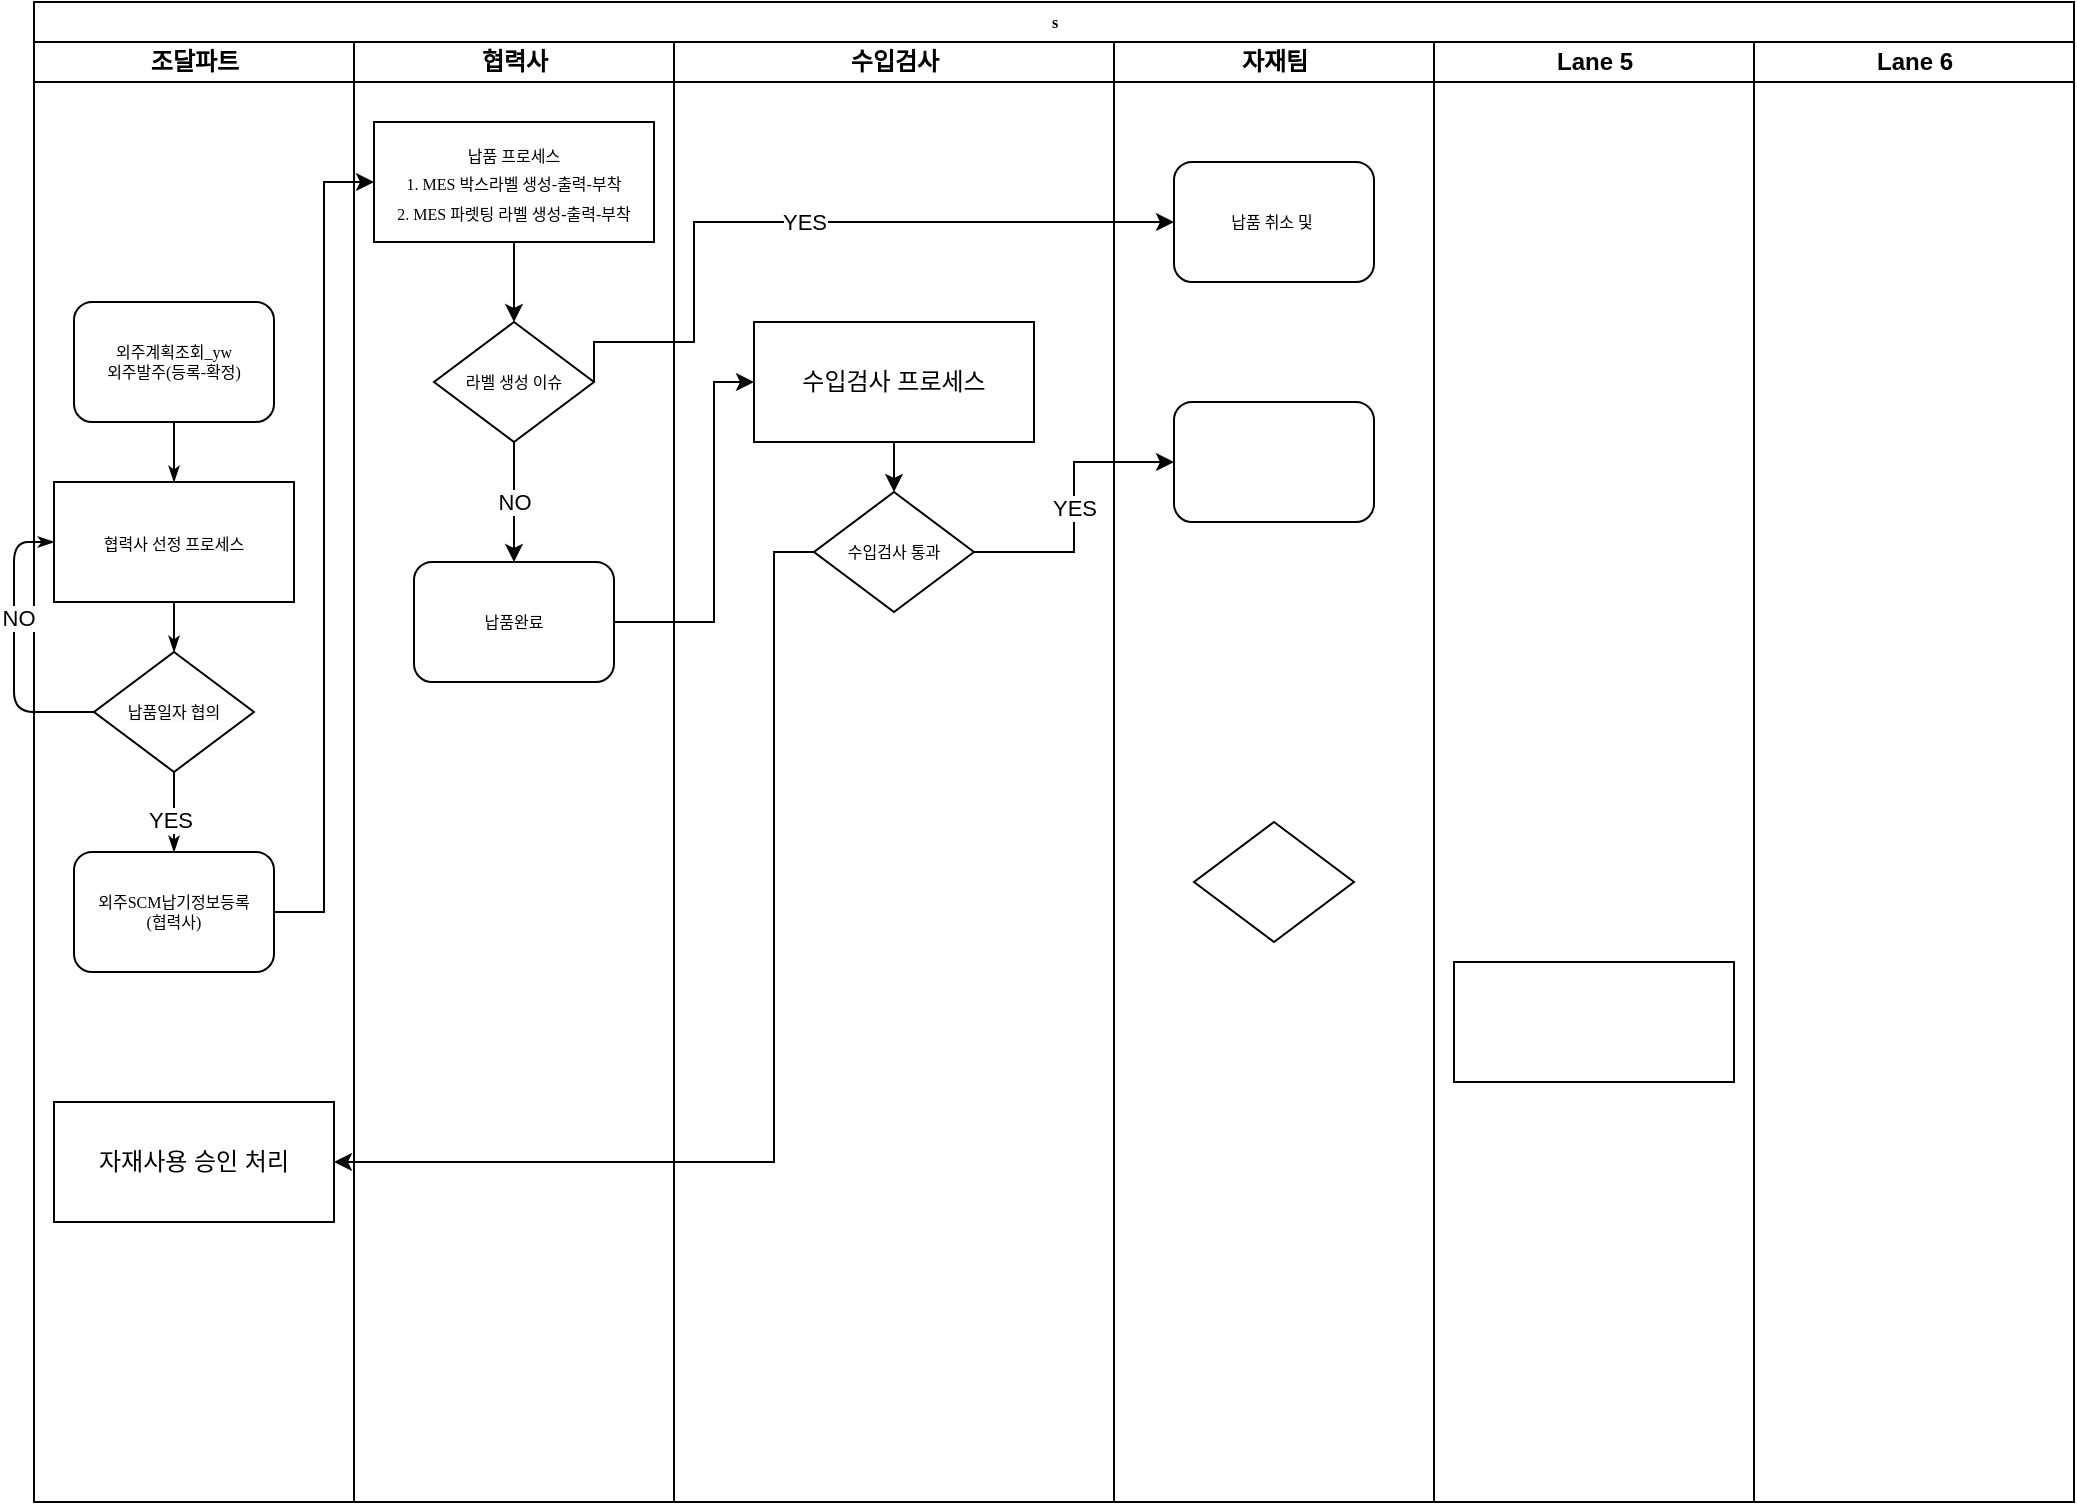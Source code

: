 <mxfile version="24.2.2" type="github">
  <diagram name="Page-1" id="74e2e168-ea6b-b213-b513-2b3c1d86103e">
    <mxGraphModel dx="1478" dy="738" grid="1" gridSize="10" guides="1" tooltips="1" connect="1" arrows="1" fold="1" page="1" pageScale="1" pageWidth="1100" pageHeight="850" background="none" math="0" shadow="0">
      <root>
        <mxCell id="0" />
        <mxCell id="1" parent="0" />
        <mxCell id="77e6c97f196da883-1" value="s" style="swimlane;html=1;childLayout=stackLayout;startSize=20;rounded=0;shadow=0;labelBackgroundColor=none;strokeWidth=1;fontFamily=Verdana;fontSize=8;align=center;" parent="1" vertex="1">
          <mxGeometry x="40" y="30" width="1020" height="750" as="geometry" />
        </mxCell>
        <mxCell id="77e6c97f196da883-2" value="조달파트" style="swimlane;html=1;startSize=20;" parent="77e6c97f196da883-1" vertex="1">
          <mxGeometry y="20" width="160" height="730" as="geometry" />
        </mxCell>
        <mxCell id="77e6c97f196da883-8" value="외주계획조회_yw&lt;div&gt;외주발주(등록-확정)&lt;/div&gt;" style="rounded=1;whiteSpace=wrap;html=1;shadow=0;labelBackgroundColor=none;strokeWidth=1;fontFamily=Verdana;fontSize=8;align=center;" parent="77e6c97f196da883-2" vertex="1">
          <mxGeometry x="20" y="130" width="100" height="60" as="geometry" />
        </mxCell>
        <mxCell id="1W7hlDghSzM9yavTwnq8-1" style="edgeStyle=orthogonalEdgeStyle;rounded=1;html=1;labelBackgroundColor=none;startArrow=none;startFill=0;startSize=5;endArrow=classicThin;endFill=1;endSize=5;jettySize=auto;orthogonalLoop=1;strokeWidth=1;fontFamily=Verdana;fontSize=8;exitX=0.5;exitY=1;exitDx=0;exitDy=0;entryX=0.5;entryY=0;entryDx=0;entryDy=0;" edge="1" parent="77e6c97f196da883-2" source="77e6c97f196da883-8" target="1W7hlDghSzM9yavTwnq8-4">
          <mxGeometry relative="1" as="geometry">
            <mxPoint x="110" y="140" as="sourcePoint" />
            <mxPoint x="70" y="150" as="targetPoint" />
          </mxGeometry>
        </mxCell>
        <mxCell id="1W7hlDghSzM9yavTwnq8-4" value="&lt;span style=&quot;font-family: Verdana; font-size: 8px;&quot;&gt;협력사 선정 프로세스&lt;/span&gt;" style="rounded=0;whiteSpace=wrap;html=1;" vertex="1" parent="77e6c97f196da883-2">
          <mxGeometry x="10" y="220" width="120" height="60" as="geometry" />
        </mxCell>
        <mxCell id="1W7hlDghSzM9yavTwnq8-7" value="&lt;span style=&quot;color: rgb(0, 0, 0); font-family: Verdana; font-size: 8px; font-style: normal; font-variant-ligatures: normal; font-variant-caps: normal; font-weight: 400; letter-spacing: normal; orphans: 2; text-align: center; text-indent: 0px; text-transform: none; widows: 2; word-spacing: 0px; -webkit-text-stroke-width: 0px; white-space: normal; background-color: rgb(251, 251, 251); text-decoration-thickness: initial; text-decoration-style: initial; text-decoration-color: initial; display: inline !important; float: none;&quot;&gt;납품일자 협의&lt;/span&gt;" style="rhombus;whiteSpace=wrap;html=1;rounded=0;shadow=0;labelBackgroundColor=none;strokeWidth=1;fontFamily=Verdana;fontSize=8;align=center;" vertex="1" parent="77e6c97f196da883-2">
          <mxGeometry x="30" y="305" width="80" height="60" as="geometry" />
        </mxCell>
        <mxCell id="77e6c97f196da883-26" style="edgeStyle=orthogonalEdgeStyle;rounded=1;html=1;labelBackgroundColor=none;startArrow=none;startFill=0;startSize=5;endArrow=classicThin;endFill=1;endSize=5;jettySize=auto;orthogonalLoop=1;strokeWidth=1;fontFamily=Verdana;fontSize=8;exitX=0.5;exitY=1;exitDx=0;exitDy=0;entryX=0.5;entryY=0;entryDx=0;entryDy=0;" parent="77e6c97f196da883-2" source="1W7hlDghSzM9yavTwnq8-4" target="1W7hlDghSzM9yavTwnq8-7" edge="1">
          <mxGeometry relative="1" as="geometry">
            <mxPoint x="120" y="185" as="sourcePoint" />
            <mxPoint x="190" y="190" as="targetPoint" />
          </mxGeometry>
        </mxCell>
        <mxCell id="1W7hlDghSzM9yavTwnq8-12" style="edgeStyle=orthogonalEdgeStyle;rounded=1;html=1;labelBackgroundColor=none;startArrow=none;startFill=0;startSize=5;endArrow=classicThin;endFill=1;endSize=5;jettySize=auto;orthogonalLoop=1;strokeWidth=1;fontFamily=Verdana;fontSize=8;entryX=0;entryY=0.5;entryDx=0;entryDy=0;exitX=0;exitY=0.5;exitDx=0;exitDy=0;" edge="1" parent="77e6c97f196da883-2" source="1W7hlDghSzM9yavTwnq8-7" target="1W7hlDghSzM9yavTwnq8-4">
          <mxGeometry relative="1" as="geometry">
            <mxPoint x="40" y="280" as="sourcePoint" />
            <mxPoint x="20" y="195" as="targetPoint" />
          </mxGeometry>
        </mxCell>
        <mxCell id="1W7hlDghSzM9yavTwnq8-13" value="NO" style="edgeLabel;html=1;align=center;verticalAlign=middle;resizable=0;points=[];" vertex="1" connectable="0" parent="1W7hlDghSzM9yavTwnq8-12">
          <mxGeometry x="0.199" y="-2" relative="1" as="geometry">
            <mxPoint as="offset" />
          </mxGeometry>
        </mxCell>
        <mxCell id="1W7hlDghSzM9yavTwnq8-14" value="외주SCM납기정보등록&lt;br&gt;(협력사)" style="rounded=1;whiteSpace=wrap;html=1;shadow=0;labelBackgroundColor=none;strokeWidth=1;fontFamily=Verdana;fontSize=8;align=center;" vertex="1" parent="77e6c97f196da883-2">
          <mxGeometry x="20" y="405" width="100" height="60" as="geometry" />
        </mxCell>
        <mxCell id="1W7hlDghSzM9yavTwnq8-10" style="edgeStyle=orthogonalEdgeStyle;rounded=1;html=1;labelBackgroundColor=none;startArrow=none;startFill=0;startSize=5;endArrow=classicThin;endFill=1;endSize=5;jettySize=auto;orthogonalLoop=1;strokeWidth=1;fontFamily=Verdana;fontSize=8;entryX=0.5;entryY=0;entryDx=0;entryDy=0;exitX=0.5;exitY=1;exitDx=0;exitDy=0;" edge="1" parent="77e6c97f196da883-2" source="1W7hlDghSzM9yavTwnq8-7" target="1W7hlDghSzM9yavTwnq8-14">
          <mxGeometry relative="1" as="geometry">
            <mxPoint x="210" y="265" as="sourcePoint" />
            <mxPoint x="190" y="180" as="targetPoint" />
          </mxGeometry>
        </mxCell>
        <mxCell id="1W7hlDghSzM9yavTwnq8-11" value="YES" style="edgeLabel;html=1;align=center;verticalAlign=middle;resizable=0;points=[];" vertex="1" connectable="0" parent="1W7hlDghSzM9yavTwnq8-10">
          <mxGeometry x="0.199" y="-2" relative="1" as="geometry">
            <mxPoint as="offset" />
          </mxGeometry>
        </mxCell>
        <mxCell id="1W7hlDghSzM9yavTwnq8-30" value="자재사용 승인 처리" style="rounded=0;whiteSpace=wrap;html=1;" vertex="1" parent="77e6c97f196da883-2">
          <mxGeometry x="10" y="530" width="140" height="60" as="geometry" />
        </mxCell>
        <mxCell id="77e6c97f196da883-3" value="협력사" style="swimlane;html=1;startSize=20;" parent="77e6c97f196da883-1" vertex="1">
          <mxGeometry x="160" y="20" width="160" height="730" as="geometry" />
        </mxCell>
        <mxCell id="1W7hlDghSzM9yavTwnq8-17" style="edgeStyle=orthogonalEdgeStyle;rounded=0;orthogonalLoop=1;jettySize=auto;html=1;entryX=0.5;entryY=0;entryDx=0;entryDy=0;" edge="1" parent="77e6c97f196da883-3" source="1W7hlDghSzM9yavTwnq8-6" target="1W7hlDghSzM9yavTwnq8-16">
          <mxGeometry relative="1" as="geometry" />
        </mxCell>
        <mxCell id="1W7hlDghSzM9yavTwnq8-6" value="&lt;font face=&quot;Verdana&quot;&gt;&lt;span style=&quot;font-size: 8px;&quot;&gt;납품 프로세스&lt;/span&gt;&lt;/font&gt;&lt;div&gt;&lt;font face=&quot;Verdana&quot;&gt;&lt;span style=&quot;font-size: 8px;&quot;&gt;1. MES 박스라벨 생성-출력-부착&lt;/span&gt;&lt;/font&gt;&lt;/div&gt;&lt;div&gt;&lt;font face=&quot;Verdana&quot;&gt;&lt;span style=&quot;font-size: 8px;&quot;&gt;2. MES 파렛팅 라벨 생성-출력-부착&lt;/span&gt;&lt;/font&gt;&lt;/div&gt;" style="rounded=0;whiteSpace=wrap;html=1;" vertex="1" parent="77e6c97f196da883-3">
          <mxGeometry x="10" y="40" width="140" height="60" as="geometry" />
        </mxCell>
        <mxCell id="1W7hlDghSzM9yavTwnq8-20" value="NO" style="edgeStyle=orthogonalEdgeStyle;rounded=0;orthogonalLoop=1;jettySize=auto;html=1;" edge="1" parent="77e6c97f196da883-3" source="1W7hlDghSzM9yavTwnq8-16" target="1W7hlDghSzM9yavTwnq8-19">
          <mxGeometry relative="1" as="geometry" />
        </mxCell>
        <mxCell id="1W7hlDghSzM9yavTwnq8-16" value="라벨 생성 이슈" style="rhombus;whiteSpace=wrap;html=1;rounded=0;shadow=0;labelBackgroundColor=none;strokeWidth=1;fontFamily=Verdana;fontSize=8;align=center;" vertex="1" parent="77e6c97f196da883-3">
          <mxGeometry x="40" y="140" width="80" height="60" as="geometry" />
        </mxCell>
        <mxCell id="1W7hlDghSzM9yavTwnq8-19" value="납품완료" style="rounded=1;whiteSpace=wrap;html=1;shadow=0;labelBackgroundColor=none;strokeWidth=1;fontFamily=Verdana;fontSize=8;align=center;verticalAlign=middle;" vertex="1" parent="77e6c97f196da883-3">
          <mxGeometry x="30" y="260" width="100" height="60" as="geometry" />
        </mxCell>
        <mxCell id="77e6c97f196da883-4" value="수입검사" style="swimlane;html=1;startSize=20;" parent="77e6c97f196da883-1" vertex="1">
          <mxGeometry x="320" y="20" width="220" height="730" as="geometry" />
        </mxCell>
        <mxCell id="1W7hlDghSzM9yavTwnq8-26" value="" style="edgeStyle=orthogonalEdgeStyle;rounded=0;orthogonalLoop=1;jettySize=auto;html=1;entryX=0.5;entryY=0;entryDx=0;entryDy=0;" edge="1" parent="77e6c97f196da883-4" source="1W7hlDghSzM9yavTwnq8-25" target="77e6c97f196da883-16">
          <mxGeometry relative="1" as="geometry">
            <mxPoint x="110" y="190" as="targetPoint" />
          </mxGeometry>
        </mxCell>
        <mxCell id="1W7hlDghSzM9yavTwnq8-25" value="수입검사 프로세스" style="rounded=0;whiteSpace=wrap;html=1;" vertex="1" parent="77e6c97f196da883-4">
          <mxGeometry x="40" y="140" width="140" height="60" as="geometry" />
        </mxCell>
        <mxCell id="77e6c97f196da883-16" value="수입검사 통과" style="rhombus;whiteSpace=wrap;html=1;rounded=0;shadow=0;labelBackgroundColor=none;strokeWidth=1;fontFamily=Verdana;fontSize=8;align=center;" parent="77e6c97f196da883-4" vertex="1">
          <mxGeometry x="70" y="225" width="80" height="60" as="geometry" />
        </mxCell>
        <mxCell id="77e6c97f196da883-5" value="자재팀" style="swimlane;html=1;startSize=20;" parent="77e6c97f196da883-1" vertex="1">
          <mxGeometry x="540" y="20" width="160" height="730" as="geometry" />
        </mxCell>
        <mxCell id="77e6c97f196da883-20" value="" style="rhombus;whiteSpace=wrap;html=1;rounded=0;shadow=0;labelBackgroundColor=none;strokeWidth=1;fontFamily=Verdana;fontSize=8;align=center;" parent="77e6c97f196da883-5" vertex="1">
          <mxGeometry x="40" y="390" width="80" height="60" as="geometry" />
        </mxCell>
        <mxCell id="77e6c97f196da883-12" value="납품 취소 및&amp;nbsp;" style="rounded=1;whiteSpace=wrap;html=1;shadow=0;labelBackgroundColor=none;strokeWidth=1;fontFamily=Verdana;fontSize=8;align=center;verticalAlign=middle;" parent="77e6c97f196da883-5" vertex="1">
          <mxGeometry x="30" y="60" width="100" height="60" as="geometry" />
        </mxCell>
        <mxCell id="77e6c97f196da883-23" value="" style="rounded=1;whiteSpace=wrap;html=1;shadow=0;labelBackgroundColor=none;strokeWidth=1;fontFamily=Verdana;fontSize=8;align=center;" parent="77e6c97f196da883-5" vertex="1">
          <mxGeometry x="30" y="180" width="100" height="60" as="geometry" />
        </mxCell>
        <mxCell id="77e6c97f196da883-6" value="Lane 5" style="swimlane;html=1;startSize=20;" parent="77e6c97f196da883-1" vertex="1">
          <mxGeometry x="700" y="20" width="160" height="730" as="geometry" />
        </mxCell>
        <mxCell id="1W7hlDghSzM9yavTwnq8-23" value="" style="rounded=0;whiteSpace=wrap;html=1;" vertex="1" parent="77e6c97f196da883-6">
          <mxGeometry x="10" y="460" width="140" height="60" as="geometry" />
        </mxCell>
        <mxCell id="77e6c97f196da883-7" value="Lane 6" style="swimlane;html=1;startSize=20;" parent="77e6c97f196da883-1" vertex="1">
          <mxGeometry x="860" y="20" width="160" height="730" as="geometry" />
        </mxCell>
        <mxCell id="1W7hlDghSzM9yavTwnq8-15" style="edgeStyle=orthogonalEdgeStyle;rounded=0;orthogonalLoop=1;jettySize=auto;html=1;entryX=0;entryY=0.5;entryDx=0;entryDy=0;" edge="1" parent="77e6c97f196da883-1" source="1W7hlDghSzM9yavTwnq8-14" target="1W7hlDghSzM9yavTwnq8-6">
          <mxGeometry relative="1" as="geometry" />
        </mxCell>
        <mxCell id="1W7hlDghSzM9yavTwnq8-18" value="YES" style="edgeStyle=orthogonalEdgeStyle;rounded=0;orthogonalLoop=1;jettySize=auto;html=1;entryX=0;entryY=0.5;entryDx=0;entryDy=0;exitX=1;exitY=0.5;exitDx=0;exitDy=0;" edge="1" parent="77e6c97f196da883-1" source="1W7hlDghSzM9yavTwnq8-16" target="77e6c97f196da883-12">
          <mxGeometry relative="1" as="geometry">
            <Array as="points">
              <mxPoint x="280" y="170" />
              <mxPoint x="330" y="170" />
              <mxPoint x="330" y="110" />
              <mxPoint x="570" y="110" />
            </Array>
          </mxGeometry>
        </mxCell>
        <mxCell id="1W7hlDghSzM9yavTwnq8-22" style="edgeStyle=orthogonalEdgeStyle;rounded=0;orthogonalLoop=1;jettySize=auto;html=1;entryX=0;entryY=0.5;entryDx=0;entryDy=0;" edge="1" parent="77e6c97f196da883-1" source="1W7hlDghSzM9yavTwnq8-19" target="1W7hlDghSzM9yavTwnq8-25">
          <mxGeometry relative="1" as="geometry">
            <mxPoint x="390" y="145" as="targetPoint" />
            <Array as="points">
              <mxPoint x="340" y="310" />
              <mxPoint x="340" y="190" />
            </Array>
          </mxGeometry>
        </mxCell>
        <mxCell id="1W7hlDghSzM9yavTwnq8-28" value="YES" style="edgeStyle=orthogonalEdgeStyle;rounded=0;orthogonalLoop=1;jettySize=auto;html=1;entryX=0;entryY=0.5;entryDx=0;entryDy=0;" edge="1" parent="77e6c97f196da883-1" source="77e6c97f196da883-16" target="77e6c97f196da883-23">
          <mxGeometry relative="1" as="geometry" />
        </mxCell>
        <mxCell id="1W7hlDghSzM9yavTwnq8-29" value="" style="edgeStyle=orthogonalEdgeStyle;rounded=0;orthogonalLoop=1;jettySize=auto;html=1;exitX=0;exitY=0.5;exitDx=0;exitDy=0;entryX=1;entryY=0.5;entryDx=0;entryDy=0;" edge="1" parent="77e6c97f196da883-1" source="77e6c97f196da883-16" target="1W7hlDghSzM9yavTwnq8-30">
          <mxGeometry relative="1" as="geometry">
            <mxPoint x="90" y="590" as="targetPoint" />
            <Array as="points">
              <mxPoint x="370" y="275" />
              <mxPoint x="370" y="580" />
            </Array>
          </mxGeometry>
        </mxCell>
      </root>
    </mxGraphModel>
  </diagram>
</mxfile>
